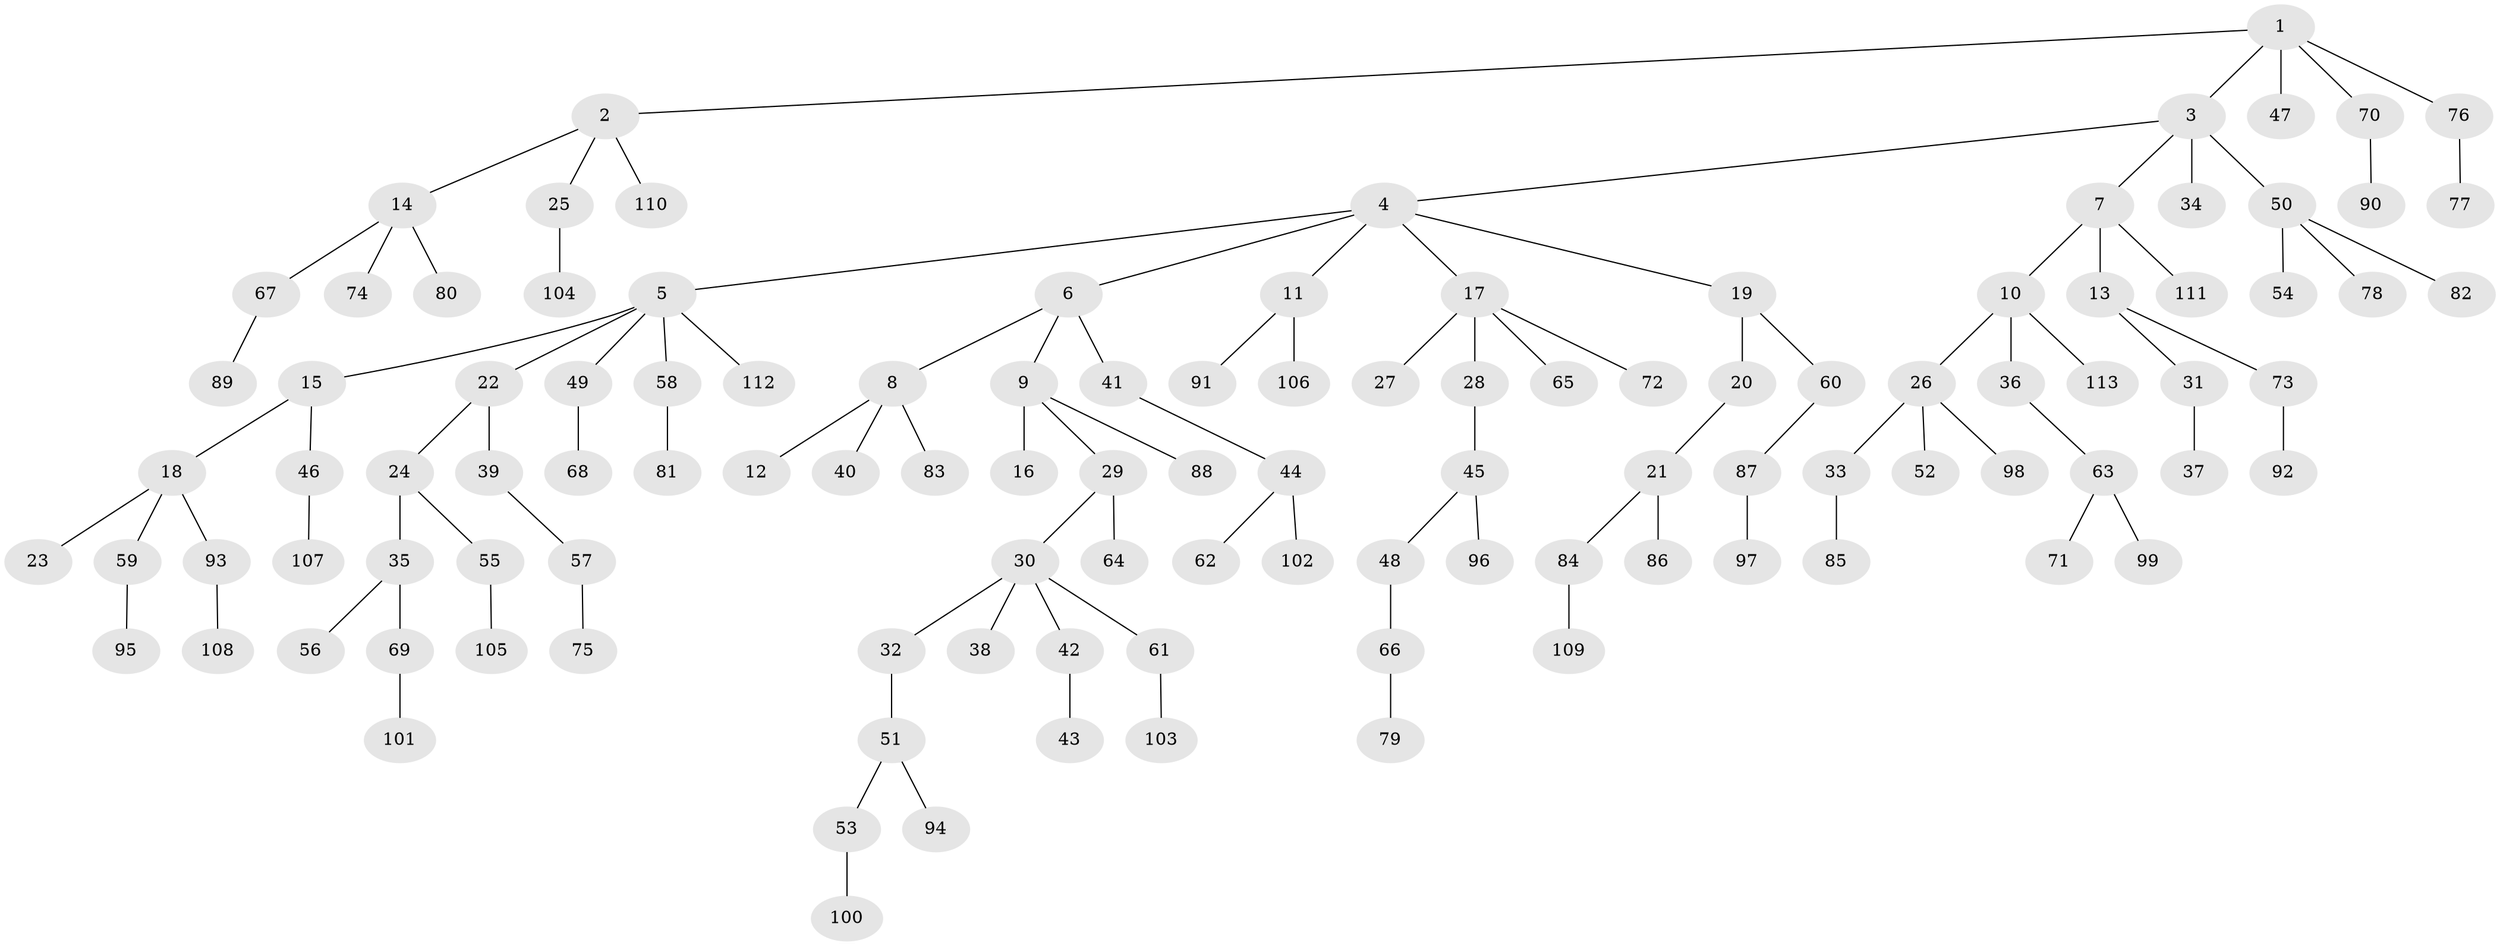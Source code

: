 // coarse degree distribution, {6: 0.021739130434782608, 4: 0.06521739130434782, 3: 0.17391304347826086, 1: 0.5, 5: 0.021739130434782608, 2: 0.21739130434782608}
// Generated by graph-tools (version 1.1) at 2025/37/03/04/25 23:37:22]
// undirected, 113 vertices, 112 edges
graph export_dot {
  node [color=gray90,style=filled];
  1;
  2;
  3;
  4;
  5;
  6;
  7;
  8;
  9;
  10;
  11;
  12;
  13;
  14;
  15;
  16;
  17;
  18;
  19;
  20;
  21;
  22;
  23;
  24;
  25;
  26;
  27;
  28;
  29;
  30;
  31;
  32;
  33;
  34;
  35;
  36;
  37;
  38;
  39;
  40;
  41;
  42;
  43;
  44;
  45;
  46;
  47;
  48;
  49;
  50;
  51;
  52;
  53;
  54;
  55;
  56;
  57;
  58;
  59;
  60;
  61;
  62;
  63;
  64;
  65;
  66;
  67;
  68;
  69;
  70;
  71;
  72;
  73;
  74;
  75;
  76;
  77;
  78;
  79;
  80;
  81;
  82;
  83;
  84;
  85;
  86;
  87;
  88;
  89;
  90;
  91;
  92;
  93;
  94;
  95;
  96;
  97;
  98;
  99;
  100;
  101;
  102;
  103;
  104;
  105;
  106;
  107;
  108;
  109;
  110;
  111;
  112;
  113;
  1 -- 2;
  1 -- 3;
  1 -- 47;
  1 -- 70;
  1 -- 76;
  2 -- 14;
  2 -- 25;
  2 -- 110;
  3 -- 4;
  3 -- 7;
  3 -- 34;
  3 -- 50;
  4 -- 5;
  4 -- 6;
  4 -- 11;
  4 -- 17;
  4 -- 19;
  5 -- 15;
  5 -- 22;
  5 -- 49;
  5 -- 58;
  5 -- 112;
  6 -- 8;
  6 -- 9;
  6 -- 41;
  7 -- 10;
  7 -- 13;
  7 -- 111;
  8 -- 12;
  8 -- 40;
  8 -- 83;
  9 -- 16;
  9 -- 29;
  9 -- 88;
  10 -- 26;
  10 -- 36;
  10 -- 113;
  11 -- 91;
  11 -- 106;
  13 -- 31;
  13 -- 73;
  14 -- 67;
  14 -- 74;
  14 -- 80;
  15 -- 18;
  15 -- 46;
  17 -- 27;
  17 -- 28;
  17 -- 65;
  17 -- 72;
  18 -- 23;
  18 -- 59;
  18 -- 93;
  19 -- 20;
  19 -- 60;
  20 -- 21;
  21 -- 84;
  21 -- 86;
  22 -- 24;
  22 -- 39;
  24 -- 35;
  24 -- 55;
  25 -- 104;
  26 -- 33;
  26 -- 52;
  26 -- 98;
  28 -- 45;
  29 -- 30;
  29 -- 64;
  30 -- 32;
  30 -- 38;
  30 -- 42;
  30 -- 61;
  31 -- 37;
  32 -- 51;
  33 -- 85;
  35 -- 56;
  35 -- 69;
  36 -- 63;
  39 -- 57;
  41 -- 44;
  42 -- 43;
  44 -- 62;
  44 -- 102;
  45 -- 48;
  45 -- 96;
  46 -- 107;
  48 -- 66;
  49 -- 68;
  50 -- 54;
  50 -- 78;
  50 -- 82;
  51 -- 53;
  51 -- 94;
  53 -- 100;
  55 -- 105;
  57 -- 75;
  58 -- 81;
  59 -- 95;
  60 -- 87;
  61 -- 103;
  63 -- 71;
  63 -- 99;
  66 -- 79;
  67 -- 89;
  69 -- 101;
  70 -- 90;
  73 -- 92;
  76 -- 77;
  84 -- 109;
  87 -- 97;
  93 -- 108;
}
